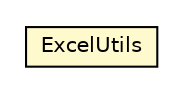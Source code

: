#!/usr/local/bin/dot
#
# Class diagram 
# Generated by UMLGraph version R5_6_6-8-g8d7759 (http://www.umlgraph.org/)
#

digraph G {
	edge [fontname="Helvetica",fontsize=10,labelfontname="Helvetica",labelfontsize=10];
	node [fontname="Helvetica",fontsize=10,shape=plaintext];
	nodesep=0.25;
	ranksep=0.5;
	// org.dayatang.excel.ExcelUtils
	c49974 [label=<<table title="org.dayatang.excel.ExcelUtils" border="0" cellborder="1" cellspacing="0" cellpadding="2" port="p" bgcolor="lemonChiffon" href="./ExcelUtils.html">
		<tr><td><table border="0" cellspacing="0" cellpadding="1">
<tr><td align="center" balign="center"> ExcelUtils </td></tr>
		</table></td></tr>
		</table>>, URL="./ExcelUtils.html", fontname="Helvetica", fontcolor="black", fontsize=10.0];
}

